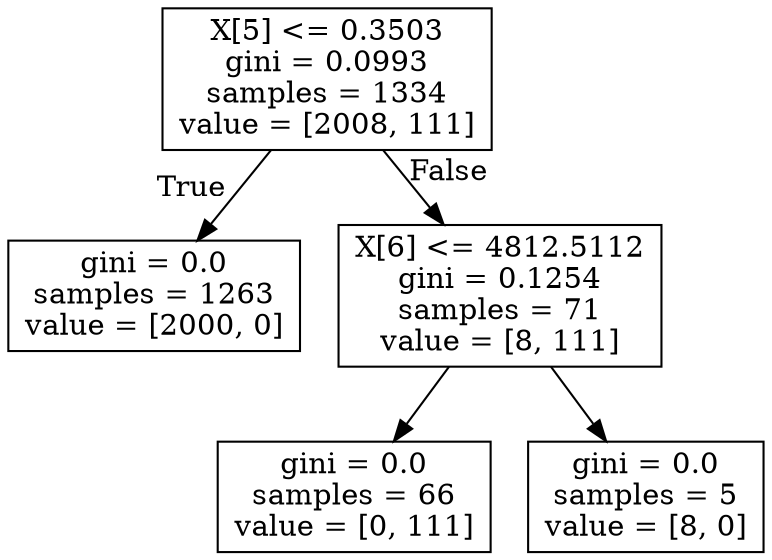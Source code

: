 digraph Tree {
node [shape=box] ;
0 [label="X[5] <= 0.3503\ngini = 0.0993\nsamples = 1334\nvalue = [2008, 111]"] ;
1 [label="gini = 0.0\nsamples = 1263\nvalue = [2000, 0]"] ;
0 -> 1 [labeldistance=2.5, labelangle=45, headlabel="True"] ;
2 [label="X[6] <= 4812.5112\ngini = 0.1254\nsamples = 71\nvalue = [8, 111]"] ;
0 -> 2 [labeldistance=2.5, labelangle=-45, headlabel="False"] ;
3 [label="gini = 0.0\nsamples = 66\nvalue = [0, 111]"] ;
2 -> 3 ;
4 [label="gini = 0.0\nsamples = 5\nvalue = [8, 0]"] ;
2 -> 4 ;
}